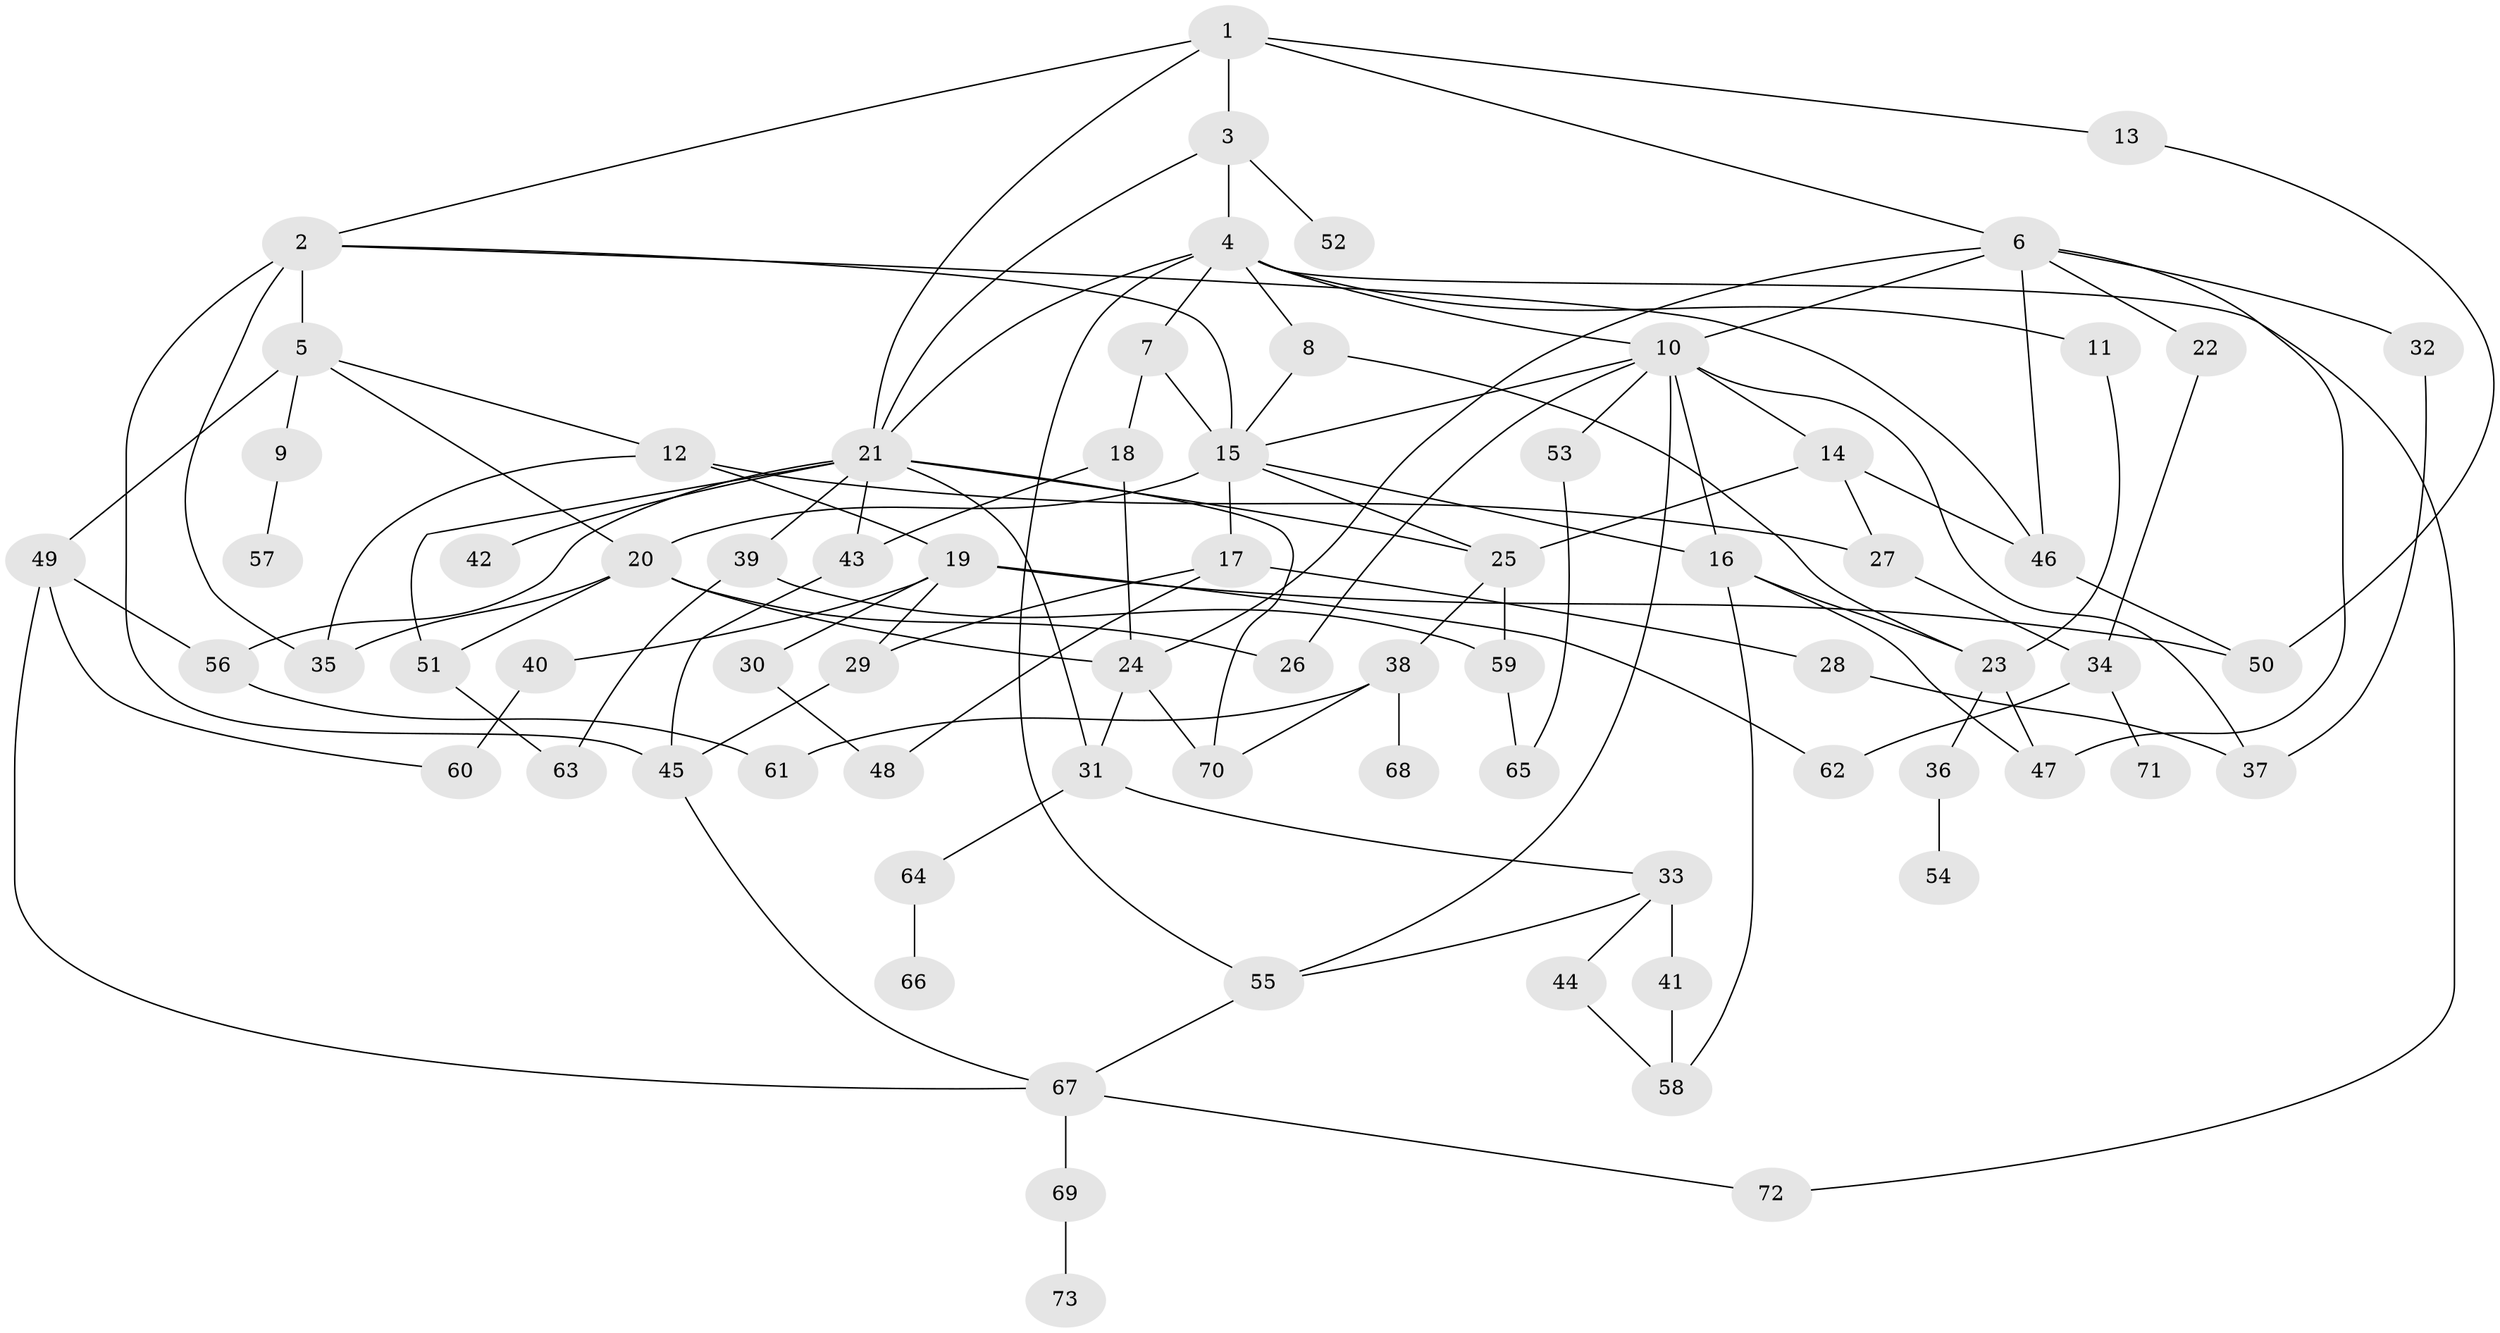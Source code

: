 // original degree distribution, {6: 0.04794520547945205, 3: 0.22602739726027396, 5: 0.08904109589041095, 9: 0.00684931506849315, 1: 0.2945205479452055, 8: 0.00684931506849315, 2: 0.2191780821917808, 4: 0.1095890410958904}
// Generated by graph-tools (version 1.1) at 2025/49/03/04/25 22:49:00]
// undirected, 73 vertices, 122 edges
graph export_dot {
  node [color=gray90,style=filled];
  1;
  2;
  3;
  4;
  5;
  6;
  7;
  8;
  9;
  10;
  11;
  12;
  13;
  14;
  15;
  16;
  17;
  18;
  19;
  20;
  21;
  22;
  23;
  24;
  25;
  26;
  27;
  28;
  29;
  30;
  31;
  32;
  33;
  34;
  35;
  36;
  37;
  38;
  39;
  40;
  41;
  42;
  43;
  44;
  45;
  46;
  47;
  48;
  49;
  50;
  51;
  52;
  53;
  54;
  55;
  56;
  57;
  58;
  59;
  60;
  61;
  62;
  63;
  64;
  65;
  66;
  67;
  68;
  69;
  70;
  71;
  72;
  73;
  1 -- 2 [weight=1.0];
  1 -- 3 [weight=1.0];
  1 -- 6 [weight=1.0];
  1 -- 13 [weight=1.0];
  1 -- 21 [weight=1.0];
  2 -- 5 [weight=1.0];
  2 -- 15 [weight=1.0];
  2 -- 35 [weight=1.0];
  2 -- 45 [weight=2.0];
  2 -- 46 [weight=1.0];
  3 -- 4 [weight=1.0];
  3 -- 21 [weight=1.0];
  3 -- 52 [weight=1.0];
  4 -- 7 [weight=1.0];
  4 -- 8 [weight=1.0];
  4 -- 10 [weight=1.0];
  4 -- 11 [weight=1.0];
  4 -- 21 [weight=1.0];
  4 -- 55 [weight=1.0];
  4 -- 72 [weight=1.0];
  5 -- 9 [weight=1.0];
  5 -- 12 [weight=1.0];
  5 -- 20 [weight=1.0];
  5 -- 49 [weight=1.0];
  6 -- 10 [weight=1.0];
  6 -- 22 [weight=1.0];
  6 -- 24 [weight=1.0];
  6 -- 32 [weight=1.0];
  6 -- 46 [weight=1.0];
  6 -- 47 [weight=1.0];
  7 -- 15 [weight=5.0];
  7 -- 18 [weight=1.0];
  8 -- 15 [weight=1.0];
  8 -- 23 [weight=1.0];
  9 -- 57 [weight=1.0];
  10 -- 14 [weight=2.0];
  10 -- 15 [weight=1.0];
  10 -- 16 [weight=1.0];
  10 -- 26 [weight=1.0];
  10 -- 37 [weight=1.0];
  10 -- 53 [weight=1.0];
  10 -- 55 [weight=1.0];
  11 -- 23 [weight=1.0];
  12 -- 19 [weight=1.0];
  12 -- 27 [weight=1.0];
  12 -- 35 [weight=1.0];
  13 -- 50 [weight=1.0];
  14 -- 25 [weight=1.0];
  14 -- 27 [weight=1.0];
  14 -- 46 [weight=1.0];
  15 -- 16 [weight=1.0];
  15 -- 17 [weight=1.0];
  15 -- 20 [weight=1.0];
  15 -- 25 [weight=1.0];
  16 -- 23 [weight=1.0];
  16 -- 47 [weight=1.0];
  16 -- 58 [weight=1.0];
  17 -- 28 [weight=1.0];
  17 -- 29 [weight=1.0];
  17 -- 48 [weight=1.0];
  18 -- 24 [weight=1.0];
  18 -- 43 [weight=1.0];
  19 -- 29 [weight=1.0];
  19 -- 30 [weight=1.0];
  19 -- 40 [weight=1.0];
  19 -- 50 [weight=1.0];
  19 -- 62 [weight=1.0];
  20 -- 24 [weight=1.0];
  20 -- 26 [weight=1.0];
  20 -- 35 [weight=1.0];
  20 -- 51 [weight=1.0];
  21 -- 25 [weight=1.0];
  21 -- 31 [weight=1.0];
  21 -- 39 [weight=1.0];
  21 -- 42 [weight=1.0];
  21 -- 43 [weight=1.0];
  21 -- 51 [weight=1.0];
  21 -- 56 [weight=1.0];
  21 -- 70 [weight=1.0];
  22 -- 34 [weight=1.0];
  23 -- 36 [weight=1.0];
  23 -- 47 [weight=1.0];
  24 -- 31 [weight=1.0];
  24 -- 70 [weight=1.0];
  25 -- 38 [weight=1.0];
  25 -- 59 [weight=3.0];
  27 -- 34 [weight=1.0];
  28 -- 37 [weight=1.0];
  29 -- 45 [weight=1.0];
  30 -- 48 [weight=2.0];
  31 -- 33 [weight=1.0];
  31 -- 64 [weight=1.0];
  32 -- 37 [weight=1.0];
  33 -- 41 [weight=1.0];
  33 -- 44 [weight=1.0];
  33 -- 55 [weight=1.0];
  34 -- 62 [weight=1.0];
  34 -- 71 [weight=1.0];
  36 -- 54 [weight=1.0];
  38 -- 61 [weight=1.0];
  38 -- 68 [weight=1.0];
  38 -- 70 [weight=1.0];
  39 -- 59 [weight=1.0];
  39 -- 63 [weight=1.0];
  40 -- 60 [weight=2.0];
  41 -- 58 [weight=1.0];
  43 -- 45 [weight=1.0];
  44 -- 58 [weight=1.0];
  45 -- 67 [weight=1.0];
  46 -- 50 [weight=1.0];
  49 -- 56 [weight=1.0];
  49 -- 60 [weight=1.0];
  49 -- 67 [weight=1.0];
  51 -- 63 [weight=1.0];
  53 -- 65 [weight=1.0];
  55 -- 67 [weight=1.0];
  56 -- 61 [weight=1.0];
  59 -- 65 [weight=1.0];
  64 -- 66 [weight=1.0];
  67 -- 69 [weight=1.0];
  67 -- 72 [weight=1.0];
  69 -- 73 [weight=1.0];
}

